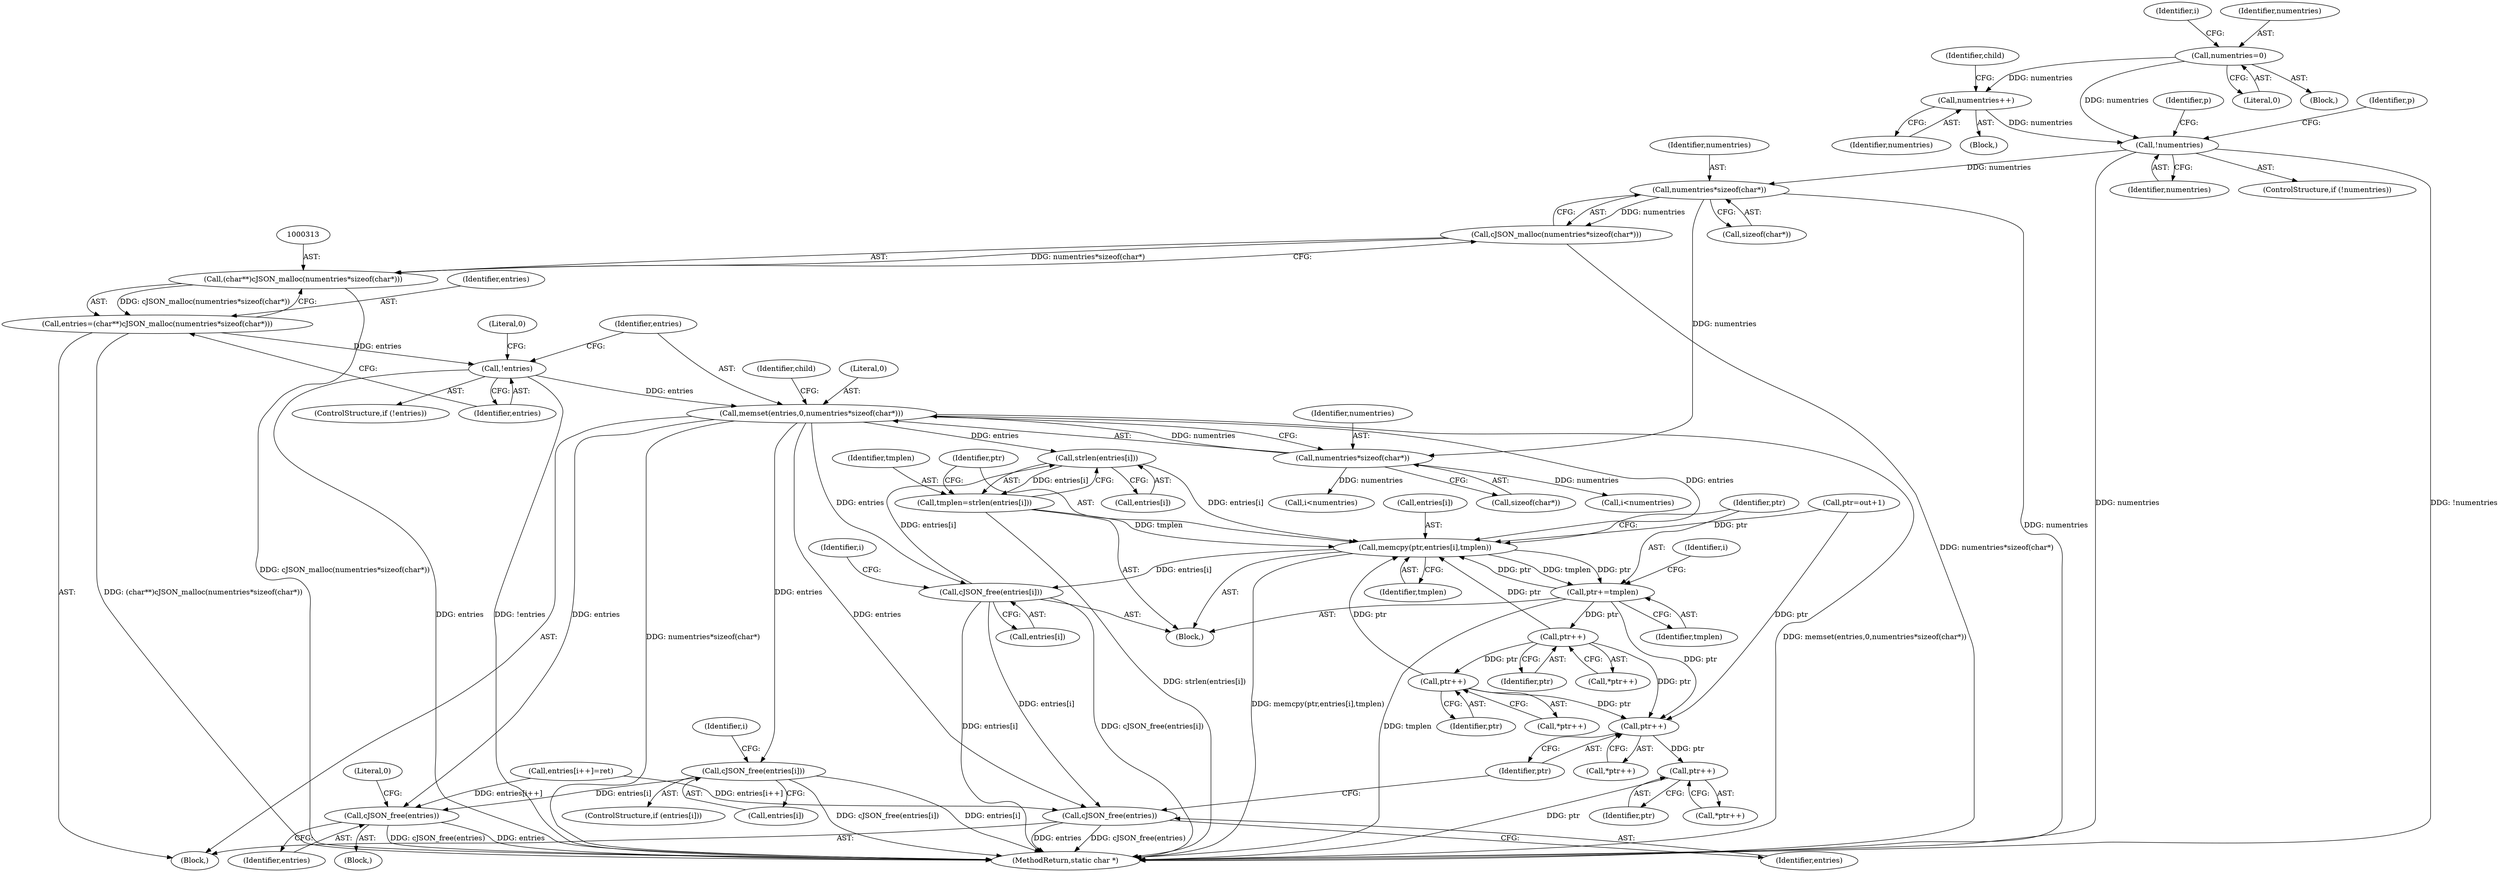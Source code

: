 digraph "0_iperf_91f2fa59e8ed80dfbf400add0164ee0e508e412a_40@API" {
"1000324" [label="(Call,memset(entries,0,numentries*sizeof(char*)))"];
"1000320" [label="(Call,!entries)"];
"1000310" [label="(Call,entries=(char**)cJSON_malloc(numentries*sizeof(char*)))"];
"1000312" [label="(Call,(char**)cJSON_malloc(numentries*sizeof(char*)))"];
"1000314" [label="(Call,cJSON_malloc(numentries*sizeof(char*)))"];
"1000315" [label="(Call,numentries*sizeof(char*))"];
"1000159" [label="(Call,!numentries)"];
"1000151" [label="(Call,numentries++)"];
"1000133" [label="(Call,numentries=0)"];
"1000327" [label="(Call,numentries*sizeof(char*))"];
"1000410" [label="(Call,cJSON_free(entries[i]))"];
"1000414" [label="(Call,cJSON_free(entries))"];
"1000443" [label="(Call,strlen(entries[i]))"];
"1000441" [label="(Call,tmplen=strlen(entries[i]))"];
"1000447" [label="(Call,memcpy(ptr,entries[i],tmplen))"];
"1000453" [label="(Call,ptr+=tmplen)"];
"1000465" [label="(Call,ptr++)"];
"1000472" [label="(Call,ptr++)"];
"1000487" [label="(Call,ptr++)"];
"1000492" [label="(Call,ptr++)"];
"1000479" [label="(Call,cJSON_free(entries[i]))"];
"1000483" [label="(Call,cJSON_free(entries))"];
"1000154" [label="(Identifier,child)"];
"1000479" [label="(Call,cJSON_free(entries[i]))"];
"1000135" [label="(Literal,0)"];
"1000458" [label="(Identifier,i)"];
"1000447" [label="(Call,memcpy(ptr,entries[i],tmplen))"];
"1000464" [label="(Call,*ptr++)"];
"1000448" [label="(Identifier,ptr)"];
"1000138" [label="(Identifier,i)"];
"1000315" [label="(Call,numentries*sizeof(char*))"];
"1000309" [label="(Block,)"];
"1000414" [label="(Call,cJSON_free(entries))"];
"1000443" [label="(Call,strlen(entries[i]))"];
"1000316" [label="(Identifier,numentries)"];
"1000351" [label="(Call,entries[i++]=ret)"];
"1000440" [label="(Block,)"];
"1000321" [label="(Identifier,entries)"];
"1000401" [label="(Call,i<numentries)"];
"1000486" [label="(Call,*ptr++)"];
"1000163" [label="(Identifier,p)"];
"1000441" [label="(Call,tmplen=strlen(entries[i]))"];
"1000466" [label="(Identifier,ptr)"];
"1000325" [label="(Identifier,entries)"];
"1000465" [label="(Call,ptr++)"];
"1000320" [label="(Call,!entries)"];
"1000328" [label="(Identifier,numentries)"];
"1000327" [label="(Call,numentries*sizeof(char*))"];
"1000422" [label="(Call,ptr=out+1)"];
"1000491" [label="(Call,*ptr++)"];
"1000483" [label="(Call,cJSON_free(entries))"];
"1000472" [label="(Call,ptr++)"];
"1000311" [label="(Identifier,entries)"];
"1000453" [label="(Call,ptr+=tmplen)"];
"1000152" [label="(Identifier,numentries)"];
"1000159" [label="(Call,!numentries)"];
"1000493" [label="(Identifier,ptr)"];
"1000497" [label="(MethodReturn,static char *)"];
"1000323" [label="(Literal,0)"];
"1000317" [label="(Call,sizeof(char*))"];
"1000471" [label="(Call,*ptr++)"];
"1000406" [label="(ControlStructure,if (entries[i]))"];
"1000411" [label="(Call,entries[i])"];
"1000454" [label="(Identifier,ptr)"];
"1000444" [label="(Call,entries[i])"];
"1000452" [label="(Identifier,tmplen)"];
"1000405" [label="(Identifier,i)"];
"1000324" [label="(Call,memset(entries,0,numentries*sizeof(char*)))"];
"1000151" [label="(Call,numentries++)"];
"1000435" [label="(Call,i<numentries)"];
"1000473" [label="(Identifier,ptr)"];
"1000410" [label="(Call,cJSON_free(entries[i]))"];
"1000442" [label="(Identifier,tmplen)"];
"1000150" [label="(Block,)"];
"1000160" [label="(Identifier,numentries)"];
"1000449" [label="(Call,entries[i])"];
"1000326" [label="(Literal,0)"];
"1000329" [label="(Call,sizeof(char*))"];
"1000439" [label="(Identifier,i)"];
"1000396" [label="(Block,)"];
"1000487" [label="(Call,ptr++)"];
"1000455" [label="(Identifier,tmplen)"];
"1000319" [label="(ControlStructure,if (!entries))"];
"1000332" [label="(Identifier,child)"];
"1000310" [label="(Call,entries=(char**)cJSON_malloc(numentries*sizeof(char*)))"];
"1000492" [label="(Call,ptr++)"];
"1000114" [label="(Block,)"];
"1000480" [label="(Call,entries[i])"];
"1000158" [label="(ControlStructure,if (!numentries))"];
"1000184" [label="(Identifier,p)"];
"1000133" [label="(Call,numentries=0)"];
"1000484" [label="(Identifier,entries)"];
"1000417" [label="(Literal,0)"];
"1000134" [label="(Identifier,numentries)"];
"1000415" [label="(Identifier,entries)"];
"1000314" [label="(Call,cJSON_malloc(numentries*sizeof(char*)))"];
"1000312" [label="(Call,(char**)cJSON_malloc(numentries*sizeof(char*)))"];
"1000488" [label="(Identifier,ptr)"];
"1000324" -> "1000309"  [label="AST: "];
"1000324" -> "1000327"  [label="CFG: "];
"1000325" -> "1000324"  [label="AST: "];
"1000326" -> "1000324"  [label="AST: "];
"1000327" -> "1000324"  [label="AST: "];
"1000332" -> "1000324"  [label="CFG: "];
"1000324" -> "1000497"  [label="DDG: memset(entries,0,numentries*sizeof(char*))"];
"1000324" -> "1000497"  [label="DDG: numentries*sizeof(char*)"];
"1000320" -> "1000324"  [label="DDG: entries"];
"1000327" -> "1000324"  [label="DDG: numentries"];
"1000324" -> "1000410"  [label="DDG: entries"];
"1000324" -> "1000414"  [label="DDG: entries"];
"1000324" -> "1000443"  [label="DDG: entries"];
"1000324" -> "1000447"  [label="DDG: entries"];
"1000324" -> "1000479"  [label="DDG: entries"];
"1000324" -> "1000483"  [label="DDG: entries"];
"1000320" -> "1000319"  [label="AST: "];
"1000320" -> "1000321"  [label="CFG: "];
"1000321" -> "1000320"  [label="AST: "];
"1000323" -> "1000320"  [label="CFG: "];
"1000325" -> "1000320"  [label="CFG: "];
"1000320" -> "1000497"  [label="DDG: entries"];
"1000320" -> "1000497"  [label="DDG: !entries"];
"1000310" -> "1000320"  [label="DDG: entries"];
"1000310" -> "1000309"  [label="AST: "];
"1000310" -> "1000312"  [label="CFG: "];
"1000311" -> "1000310"  [label="AST: "];
"1000312" -> "1000310"  [label="AST: "];
"1000321" -> "1000310"  [label="CFG: "];
"1000310" -> "1000497"  [label="DDG: (char**)cJSON_malloc(numentries*sizeof(char*))"];
"1000312" -> "1000310"  [label="DDG: cJSON_malloc(numentries*sizeof(char*))"];
"1000312" -> "1000314"  [label="CFG: "];
"1000313" -> "1000312"  [label="AST: "];
"1000314" -> "1000312"  [label="AST: "];
"1000312" -> "1000497"  [label="DDG: cJSON_malloc(numentries*sizeof(char*))"];
"1000314" -> "1000312"  [label="DDG: numentries*sizeof(char*)"];
"1000314" -> "1000315"  [label="CFG: "];
"1000315" -> "1000314"  [label="AST: "];
"1000314" -> "1000497"  [label="DDG: numentries*sizeof(char*)"];
"1000315" -> "1000314"  [label="DDG: numentries"];
"1000315" -> "1000317"  [label="CFG: "];
"1000316" -> "1000315"  [label="AST: "];
"1000317" -> "1000315"  [label="AST: "];
"1000315" -> "1000497"  [label="DDG: numentries"];
"1000159" -> "1000315"  [label="DDG: numentries"];
"1000315" -> "1000327"  [label="DDG: numentries"];
"1000159" -> "1000158"  [label="AST: "];
"1000159" -> "1000160"  [label="CFG: "];
"1000160" -> "1000159"  [label="AST: "];
"1000163" -> "1000159"  [label="CFG: "];
"1000184" -> "1000159"  [label="CFG: "];
"1000159" -> "1000497"  [label="DDG: !numentries"];
"1000159" -> "1000497"  [label="DDG: numentries"];
"1000151" -> "1000159"  [label="DDG: numentries"];
"1000133" -> "1000159"  [label="DDG: numentries"];
"1000151" -> "1000150"  [label="AST: "];
"1000151" -> "1000152"  [label="CFG: "];
"1000152" -> "1000151"  [label="AST: "];
"1000154" -> "1000151"  [label="CFG: "];
"1000133" -> "1000151"  [label="DDG: numentries"];
"1000133" -> "1000114"  [label="AST: "];
"1000133" -> "1000135"  [label="CFG: "];
"1000134" -> "1000133"  [label="AST: "];
"1000135" -> "1000133"  [label="AST: "];
"1000138" -> "1000133"  [label="CFG: "];
"1000327" -> "1000329"  [label="CFG: "];
"1000328" -> "1000327"  [label="AST: "];
"1000329" -> "1000327"  [label="AST: "];
"1000327" -> "1000401"  [label="DDG: numentries"];
"1000327" -> "1000435"  [label="DDG: numentries"];
"1000410" -> "1000406"  [label="AST: "];
"1000410" -> "1000411"  [label="CFG: "];
"1000411" -> "1000410"  [label="AST: "];
"1000405" -> "1000410"  [label="CFG: "];
"1000410" -> "1000497"  [label="DDG: entries[i]"];
"1000410" -> "1000497"  [label="DDG: cJSON_free(entries[i])"];
"1000410" -> "1000414"  [label="DDG: entries[i]"];
"1000414" -> "1000396"  [label="AST: "];
"1000414" -> "1000415"  [label="CFG: "];
"1000415" -> "1000414"  [label="AST: "];
"1000417" -> "1000414"  [label="CFG: "];
"1000414" -> "1000497"  [label="DDG: cJSON_free(entries)"];
"1000414" -> "1000497"  [label="DDG: entries"];
"1000351" -> "1000414"  [label="DDG: entries[i++]"];
"1000443" -> "1000441"  [label="AST: "];
"1000443" -> "1000444"  [label="CFG: "];
"1000444" -> "1000443"  [label="AST: "];
"1000441" -> "1000443"  [label="CFG: "];
"1000443" -> "1000441"  [label="DDG: entries[i]"];
"1000479" -> "1000443"  [label="DDG: entries[i]"];
"1000443" -> "1000447"  [label="DDG: entries[i]"];
"1000441" -> "1000440"  [label="AST: "];
"1000442" -> "1000441"  [label="AST: "];
"1000448" -> "1000441"  [label="CFG: "];
"1000441" -> "1000497"  [label="DDG: strlen(entries[i])"];
"1000441" -> "1000447"  [label="DDG: tmplen"];
"1000447" -> "1000440"  [label="AST: "];
"1000447" -> "1000452"  [label="CFG: "];
"1000448" -> "1000447"  [label="AST: "];
"1000449" -> "1000447"  [label="AST: "];
"1000452" -> "1000447"  [label="AST: "];
"1000454" -> "1000447"  [label="CFG: "];
"1000447" -> "1000497"  [label="DDG: memcpy(ptr,entries[i],tmplen)"];
"1000422" -> "1000447"  [label="DDG: ptr"];
"1000472" -> "1000447"  [label="DDG: ptr"];
"1000453" -> "1000447"  [label="DDG: ptr"];
"1000465" -> "1000447"  [label="DDG: ptr"];
"1000447" -> "1000453"  [label="DDG: tmplen"];
"1000447" -> "1000453"  [label="DDG: ptr"];
"1000447" -> "1000479"  [label="DDG: entries[i]"];
"1000453" -> "1000440"  [label="AST: "];
"1000453" -> "1000455"  [label="CFG: "];
"1000454" -> "1000453"  [label="AST: "];
"1000455" -> "1000453"  [label="AST: "];
"1000458" -> "1000453"  [label="CFG: "];
"1000453" -> "1000497"  [label="DDG: tmplen"];
"1000453" -> "1000465"  [label="DDG: ptr"];
"1000453" -> "1000487"  [label="DDG: ptr"];
"1000465" -> "1000464"  [label="AST: "];
"1000465" -> "1000466"  [label="CFG: "];
"1000466" -> "1000465"  [label="AST: "];
"1000464" -> "1000465"  [label="CFG: "];
"1000465" -> "1000472"  [label="DDG: ptr"];
"1000465" -> "1000487"  [label="DDG: ptr"];
"1000472" -> "1000471"  [label="AST: "];
"1000472" -> "1000473"  [label="CFG: "];
"1000473" -> "1000472"  [label="AST: "];
"1000471" -> "1000472"  [label="CFG: "];
"1000472" -> "1000487"  [label="DDG: ptr"];
"1000487" -> "1000486"  [label="AST: "];
"1000487" -> "1000488"  [label="CFG: "];
"1000488" -> "1000487"  [label="AST: "];
"1000486" -> "1000487"  [label="CFG: "];
"1000422" -> "1000487"  [label="DDG: ptr"];
"1000487" -> "1000492"  [label="DDG: ptr"];
"1000492" -> "1000491"  [label="AST: "];
"1000492" -> "1000493"  [label="CFG: "];
"1000493" -> "1000492"  [label="AST: "];
"1000491" -> "1000492"  [label="CFG: "];
"1000492" -> "1000497"  [label="DDG: ptr"];
"1000479" -> "1000440"  [label="AST: "];
"1000479" -> "1000480"  [label="CFG: "];
"1000480" -> "1000479"  [label="AST: "];
"1000439" -> "1000479"  [label="CFG: "];
"1000479" -> "1000497"  [label="DDG: cJSON_free(entries[i])"];
"1000479" -> "1000497"  [label="DDG: entries[i]"];
"1000479" -> "1000483"  [label="DDG: entries[i]"];
"1000483" -> "1000309"  [label="AST: "];
"1000483" -> "1000484"  [label="CFG: "];
"1000484" -> "1000483"  [label="AST: "];
"1000488" -> "1000483"  [label="CFG: "];
"1000483" -> "1000497"  [label="DDG: cJSON_free(entries)"];
"1000483" -> "1000497"  [label="DDG: entries"];
"1000351" -> "1000483"  [label="DDG: entries[i++]"];
}
